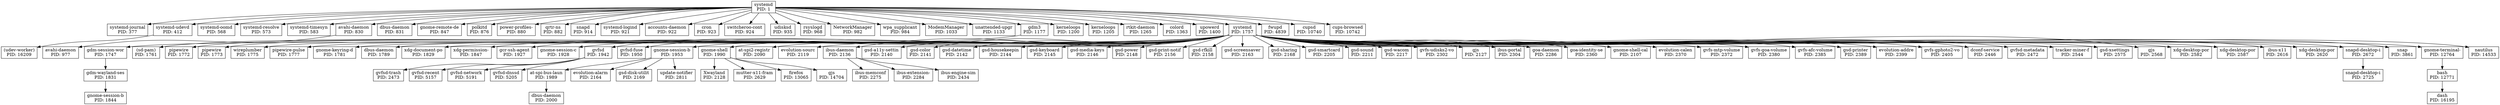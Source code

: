 digraph ProcessTree {
    node [shape=box];
    node1 [label="systemd\nPID: 1"];
    node377 [label="systemd-journal\nPID: 377"];
    node1 -> node377;
    node412 [label="systemd-udevd\nPID: 412"];
    node1 -> node412;
    node16209 [label="(udev-worker)\nPID: 16209"];
    node412 -> node16209;
    node568 [label="systemd-oomd\nPID: 568"];
    node1 -> node568;
    node573 [label="systemd-resolve\nPID: 573"];
    node1 -> node573;
    node583 [label="systemd-timesyn\nPID: 583"];
    node1 -> node583;
    node830 [label="avahi-daemon\nPID: 830"];
    node1 -> node830;
    node977 [label="avahi-daemon\nPID: 977"];
    node830 -> node977;
    node831 [label="dbus-daemon\nPID: 831"];
    node1 -> node831;
    node847 [label="gnome-remote-de\nPID: 847"];
    node1 -> node847;
    node876 [label="polkitd\nPID: 876"];
    node1 -> node876;
    node880 [label="power-profiles-\nPID: 880"];
    node1 -> node880;
    node882 [label="qrtr-ns\nPID: 882"];
    node1 -> node882;
    node914 [label="snapd\nPID: 914"];
    node1 -> node914;
    node921 [label="systemd-logind\nPID: 921"];
    node1 -> node921;
    node922 [label="accounts-daemon\nPID: 922"];
    node1 -> node922;
    node923 [label="cron\nPID: 923"];
    node1 -> node923;
    node924 [label="switcheroo-cont\nPID: 924"];
    node1 -> node924;
    node935 [label="udisksd\nPID: 935"];
    node1 -> node935;
    node968 [label="rsyslogd\nPID: 968"];
    node1 -> node968;
    node982 [label="NetworkManager\nPID: 982"];
    node1 -> node982;
    node984 [label="wpa_supplicant\nPID: 984"];
    node1 -> node984;
    node1033 [label="ModemManager\nPID: 1033"];
    node1 -> node1033;
    node1133 [label="unattended-upgr\nPID: 1133"];
    node1 -> node1133;
    node1177 [label="gdm3\nPID: 1177"];
    node1 -> node1177;
    node1747 [label="gdm-session-wor\nPID: 1747"];
    node1177 -> node1747;
    node1831 [label="gdm-wayland-ses\nPID: 1831"];
    node1747 -> node1831;
    node1844 [label="gnome-session-b\nPID: 1844"];
    node1831 -> node1844;
    node1200 [label="kerneloops\nPID: 1200"];
    node1 -> node1200;
    node1205 [label="kerneloops\nPID: 1205"];
    node1 -> node1205;
    node1265 [label="rtkit-daemon\nPID: 1265"];
    node1 -> node1265;
    node1363 [label="colord\nPID: 1363"];
    node1 -> node1363;
    node1400 [label="upowerd\nPID: 1400"];
    node1 -> node1400;
    node1757 [label="systemd\nPID: 1757"];
    node1 -> node1757;
    node1761 [label="(sd-pam)\nPID: 1761"];
    node1757 -> node1761;
    node1772 [label="pipewire\nPID: 1772"];
    node1757 -> node1772;
    node1773 [label="pipewire\nPID: 1773"];
    node1757 -> node1773;
    node1775 [label="wireplumber\nPID: 1775"];
    node1757 -> node1775;
    node1777 [label="pipewire-pulse\nPID: 1777"];
    node1757 -> node1777;
    node1781 [label="gnome-keyring-d\nPID: 1781"];
    node1757 -> node1781;
    node1789 [label="dbus-daemon\nPID: 1789"];
    node1757 -> node1789;
    node1829 [label="xdg-document-po\nPID: 1829"];
    node1757 -> node1829;
    node1847 [label="xdg-permission-\nPID: 1847"];
    node1757 -> node1847;
    node1927 [label="gcr-ssh-agent\nPID: 1927"];
    node1757 -> node1927;
    node1928 [label="gnome-session-c\nPID: 1928"];
    node1757 -> node1928;
    node1942 [label="gvfsd\nPID: 1942"];
    node1757 -> node1942;
    node2473 [label="gvfsd-trash\nPID: 2473"];
    node1942 -> node2473;
    node5157 [label="gvfsd-recent\nPID: 5157"];
    node1942 -> node5157;
    node5191 [label="gvfsd-network\nPID: 5191"];
    node1942 -> node5191;
    node5205 [label="gvfsd-dnssd\nPID: 5205"];
    node1942 -> node5205;
    node1950 [label="gvfsd-fuse\nPID: 1950"];
    node1757 -> node1950;
    node1953 [label="gnome-session-b\nPID: 1953"];
    node1757 -> node1953;
    node1989 [label="at-spi-bus-laun\nPID: 1989"];
    node1953 -> node1989;
    node2000 [label="dbus-daemon\nPID: 2000"];
    node1989 -> node2000;
    node2164 [label="evolution-alarm\nPID: 2164"];
    node1953 -> node2164;
    node2169 [label="gsd-disk-utilit\nPID: 2169"];
    node1953 -> node2169;
    node2811 [label="update-notifier\nPID: 2811"];
    node1953 -> node2811;
    node1990 [label="gnome-shell\nPID: 1990"];
    node1757 -> node1990;
    node2128 [label="Xwayland\nPID: 2128"];
    node1990 -> node2128;
    node2629 [label="mutter-x11-fram\nPID: 2629"];
    node1990 -> node2629;
    node13065 [label="firefox\nPID: 13065"];
    node1990 -> node13065;
    node14704 [label="gjs\nPID: 14704"];
    node1990 -> node14704;
    node2090 [label="at-spi2-registr\nPID: 2090"];
    node1757 -> node2090;
    node2119 [label="evolution-sourc\nPID: 2119"];
    node1757 -> node2119;
    node2136 [label="ibus-daemon\nPID: 2136"];
    node1757 -> node2136;
    node2275 [label="ibus-memconf\nPID: 2275"];
    node2136 -> node2275;
    node2284 [label="ibus-extension-\nPID: 2284"];
    node2136 -> node2284;
    node2434 [label="ibus-engine-sim\nPID: 2434"];
    node2136 -> node2434;
    node2140 [label="gsd-a11y-settin\nPID: 2140"];
    node1757 -> node2140;
    node2141 [label="gsd-color\nPID: 2141"];
    node1757 -> node2141;
    node2142 [label="gsd-datetime\nPID: 2142"];
    node1757 -> node2142;
    node2144 [label="gsd-housekeepin\nPID: 2144"];
    node1757 -> node2144;
    node2145 [label="gsd-keyboard\nPID: 2145"];
    node1757 -> node2145;
    node2146 [label="gsd-media-keys\nPID: 2146"];
    node1757 -> node2146;
    node2148 [label="gsd-power\nPID: 2148"];
    node1757 -> node2148;
    node2156 [label="gsd-print-notif\nPID: 2156"];
    node1757 -> node2156;
    node2158 [label="gsd-rfkill\nPID: 2158"];
    node1757 -> node2158;
    node2163 [label="gsd-screensaver\nPID: 2163"];
    node1757 -> node2163;
    node2168 [label="gsd-sharing\nPID: 2168"];
    node1757 -> node2168;
    node2205 [label="gsd-smartcard\nPID: 2205"];
    node1757 -> node2205;
    node2211 [label="gsd-sound\nPID: 2211"];
    node1757 -> node2211;
    node2217 [label="gsd-wacom\nPID: 2217"];
    node1757 -> node2217;
    node2302 [label="gvfs-udisks2-vo\nPID: 2302"];
    node1757 -> node2302;
    node2127 [label="gjs\nPID: 2127"];
    node1757 -> node2127;
    node2304 [label="ibus-portal\nPID: 2304"];
    node1757 -> node2304;
    node2286 [label="goa-daemon\nPID: 2286"];
    node1757 -> node2286;
    node2360 [label="goa-identity-se\nPID: 2360"];
    node1757 -> node2360;
    node2107 [label="gnome-shell-cal\nPID: 2107"];
    node1757 -> node2107;
    node2370 [label="evolution-calen\nPID: 2370"];
    node1757 -> node2370;
    node2372 [label="gvfs-mtp-volume\nPID: 2372"];
    node1757 -> node2372;
    node2380 [label="gvfs-goa-volume\nPID: 2380"];
    node1757 -> node2380;
    node2385 [label="gvfs-afc-volume\nPID: 2385"];
    node1757 -> node2385;
    node2389 [label="gsd-printer\nPID: 2389"];
    node1757 -> node2389;
    node2399 [label="evolution-addre\nPID: 2399"];
    node1757 -> node2399;
    node2405 [label="gvfs-gphoto2-vo\nPID: 2405"];
    node1757 -> node2405;
    node2446 [label="dconf-service\nPID: 2446"];
    node1757 -> node2446;
    node2472 [label="gvfsd-metadata\nPID: 2472"];
    node1757 -> node2472;
    node2544 [label="tracker-miner-f\nPID: 2544"];
    node1757 -> node2544;
    node2575 [label="gsd-xsettings\nPID: 2575"];
    node1757 -> node2575;
    node2568 [label="gjs\nPID: 2568"];
    node1757 -> node2568;
    node2582 [label="xdg-desktop-por\nPID: 2582"];
    node1757 -> node2582;
    node2587 [label="xdg-desktop-por\nPID: 2587"];
    node1757 -> node2587;
    node2616 [label="ibus-x11\nPID: 2616"];
    node1757 -> node2616;
    node2620 [label="xdg-desktop-por\nPID: 2620"];
    node1757 -> node2620;
    node2672 [label="snapd-desktop-i\nPID: 2672"];
    node1757 -> node2672;
    node2725 [label="snapd-desktop-i\nPID: 2725"];
    node2672 -> node2725;
    node3861 [label="snap\nPID: 3861"];
    node1757 -> node3861;
    node12764 [label="gnome-terminal-\nPID: 12764"];
    node1757 -> node12764;
    node12771 [label="bash\nPID: 12771"];
    node12764 -> node12771;
    node16195 [label="dash\nPID: 16195"];
    node12771 -> node16195;
    node14533 [label="nautilus\nPID: 14533"];
    node1757 -> node14533;
    node4839 [label="fwupd\nPID: 4839"];
    node1 -> node4839;
    node10740 [label="cupsd\nPID: 10740"];
    node1 -> node10740;
    node10742 [label="cups-browsed\nPID: 10742"];
    node1 -> node10742;
}
